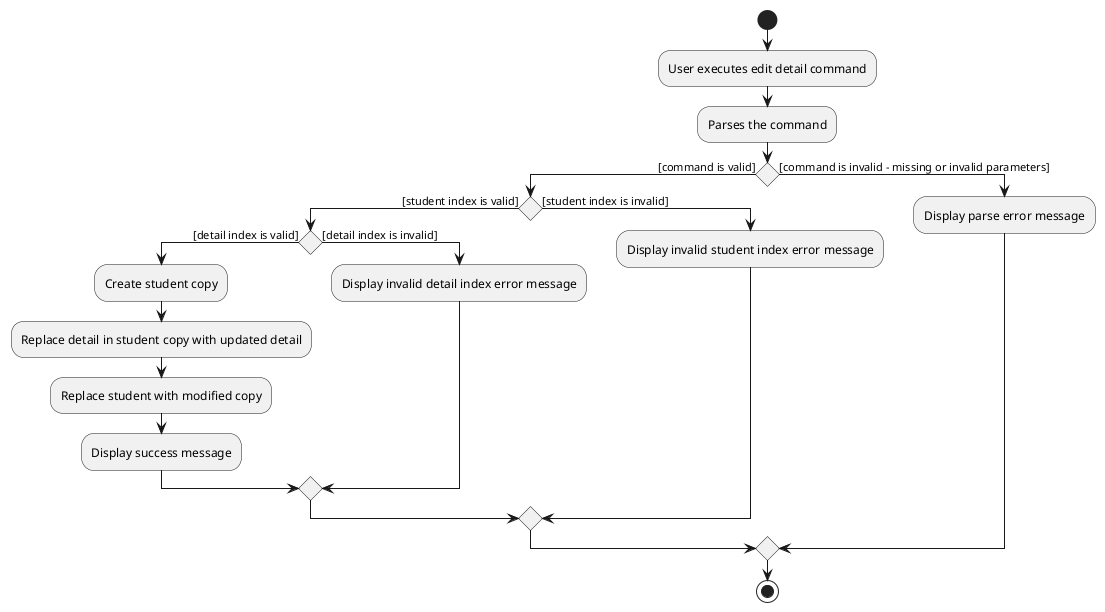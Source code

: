 @startuml
start
:User executes edit detail command;
:Parses the command;
if() then([command is valid])
    if() then([student index is valid])
        if() then([detail index is valid])
            :Create student copy;
            :Replace detail in student copy with updated detail;
            :Replace student with modified copy;
            :Display success message;
        else([detail index is invalid])
            :Display invalid detail index error message;
        endif
    else([student index is invalid])
        :Display invalid student index error message;
    endif
else ([command is invalid - missing or invalid parameters])
    :Display parse error message;
endif
stop
@enduml